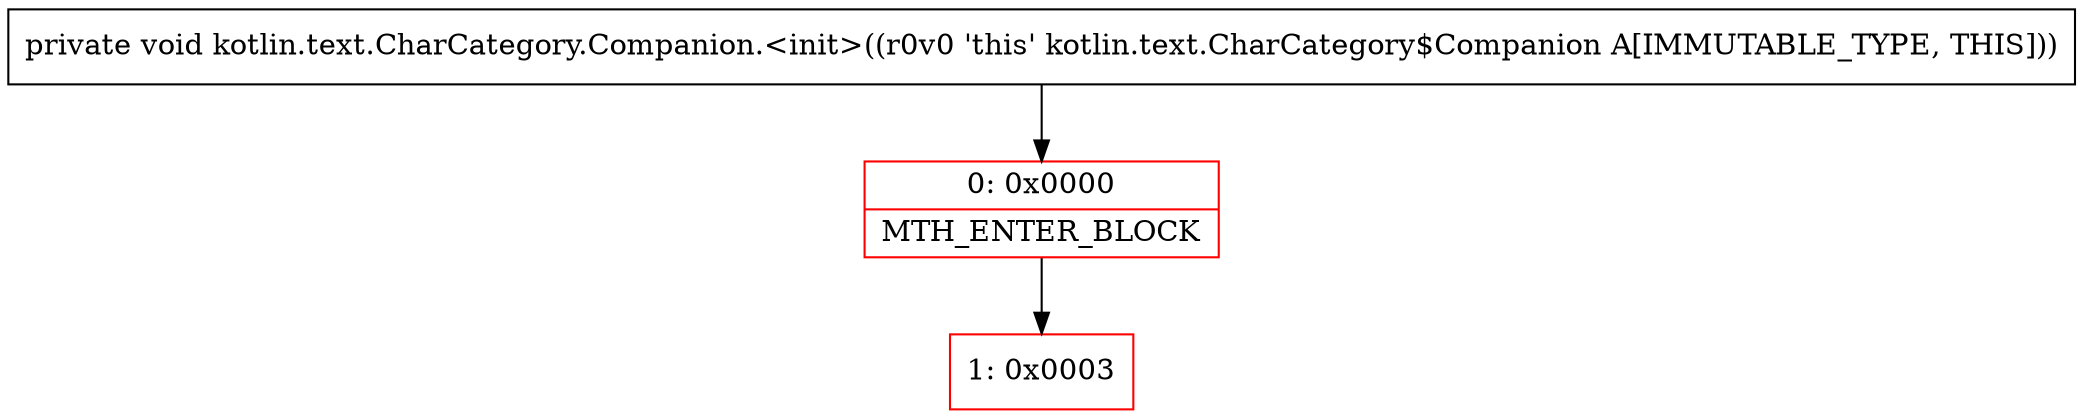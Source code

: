 digraph "CFG forkotlin.text.CharCategory.Companion.\<init\>()V" {
subgraph cluster_Region_1481969888 {
label = "R(0)";
node [shape=record,color=blue];
}
Node_0 [shape=record,color=red,label="{0\:\ 0x0000|MTH_ENTER_BLOCK\l}"];
Node_1 [shape=record,color=red,label="{1\:\ 0x0003}"];
MethodNode[shape=record,label="{private void kotlin.text.CharCategory.Companion.\<init\>((r0v0 'this' kotlin.text.CharCategory$Companion A[IMMUTABLE_TYPE, THIS])) }"];
MethodNode -> Node_0;
Node_0 -> Node_1;
}

